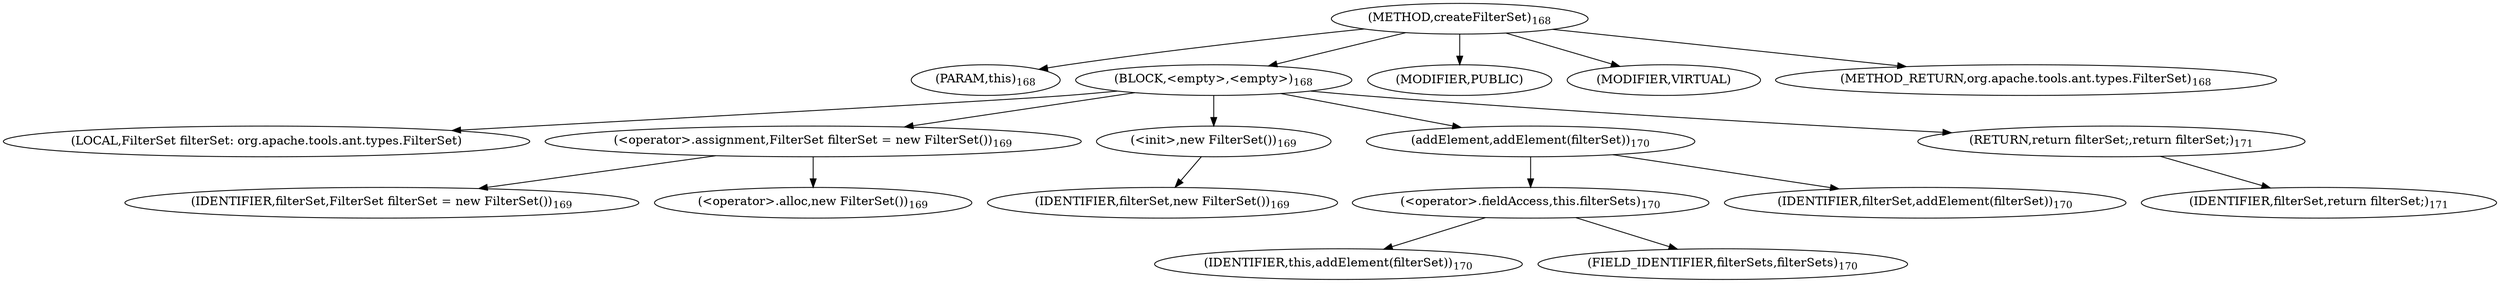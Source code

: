 digraph "createFilterSet" {  
"313" [label = <(METHOD,createFilterSet)<SUB>168</SUB>> ]
"314" [label = <(PARAM,this)<SUB>168</SUB>> ]
"315" [label = <(BLOCK,&lt;empty&gt;,&lt;empty&gt;)<SUB>168</SUB>> ]
"12" [label = <(LOCAL,FilterSet filterSet: org.apache.tools.ant.types.FilterSet)> ]
"316" [label = <(&lt;operator&gt;.assignment,FilterSet filterSet = new FilterSet())<SUB>169</SUB>> ]
"317" [label = <(IDENTIFIER,filterSet,FilterSet filterSet = new FilterSet())<SUB>169</SUB>> ]
"318" [label = <(&lt;operator&gt;.alloc,new FilterSet())<SUB>169</SUB>> ]
"319" [label = <(&lt;init&gt;,new FilterSet())<SUB>169</SUB>> ]
"11" [label = <(IDENTIFIER,filterSet,new FilterSet())<SUB>169</SUB>> ]
"320" [label = <(addElement,addElement(filterSet))<SUB>170</SUB>> ]
"321" [label = <(&lt;operator&gt;.fieldAccess,this.filterSets)<SUB>170</SUB>> ]
"322" [label = <(IDENTIFIER,this,addElement(filterSet))<SUB>170</SUB>> ]
"323" [label = <(FIELD_IDENTIFIER,filterSets,filterSets)<SUB>170</SUB>> ]
"324" [label = <(IDENTIFIER,filterSet,addElement(filterSet))<SUB>170</SUB>> ]
"325" [label = <(RETURN,return filterSet;,return filterSet;)<SUB>171</SUB>> ]
"326" [label = <(IDENTIFIER,filterSet,return filterSet;)<SUB>171</SUB>> ]
"327" [label = <(MODIFIER,PUBLIC)> ]
"328" [label = <(MODIFIER,VIRTUAL)> ]
"329" [label = <(METHOD_RETURN,org.apache.tools.ant.types.FilterSet)<SUB>168</SUB>> ]
  "313" -> "314" 
  "313" -> "315" 
  "313" -> "327" 
  "313" -> "328" 
  "313" -> "329" 
  "315" -> "12" 
  "315" -> "316" 
  "315" -> "319" 
  "315" -> "320" 
  "315" -> "325" 
  "316" -> "317" 
  "316" -> "318" 
  "319" -> "11" 
  "320" -> "321" 
  "320" -> "324" 
  "321" -> "322" 
  "321" -> "323" 
  "325" -> "326" 
}
